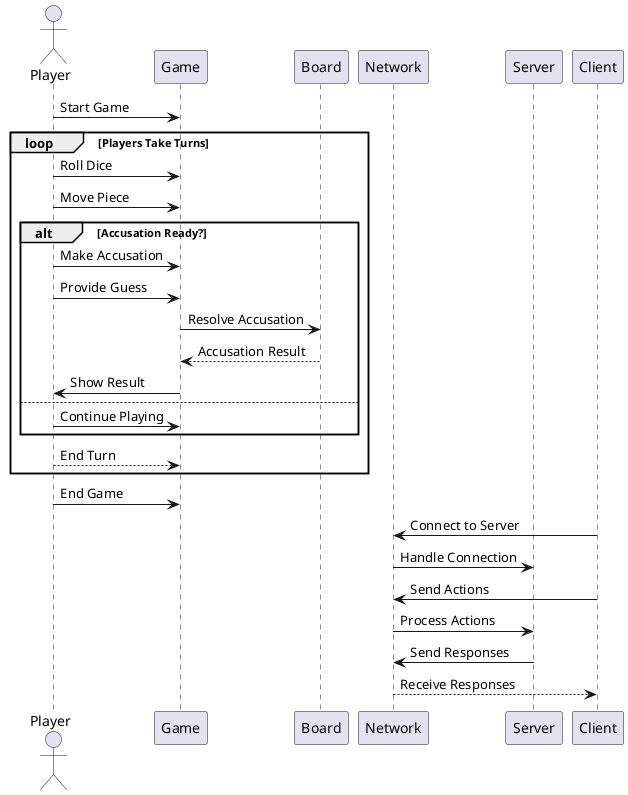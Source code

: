 @startuml ClueGame

actor Player
participant Game
participant Board
participant Network
participant Server
participant Client

Player -> Game: Start Game
loop Players Take Turns
    Player -> Game: Roll Dice
    Player -> Game: Move Piece
    alt Accusation Ready?
        Player -> Game: Make Accusation
        Player -> Game: Provide Guess
        Game -> Board: Resolve Accusation
        Board --> Game: Accusation Result
        Game -> Player: Show Result
    else
        Player -> Game: Continue Playing
    end
    Player --> Game: End Turn
end
Player -> Game: End Game

Client -> Network: Connect to Server
Network -> Server: Handle Connection
Client -> Network: Send Actions
Network -> Server: Process Actions
Server -> Network: Send Responses
Network --> Client: Receive Responses

@enduml
